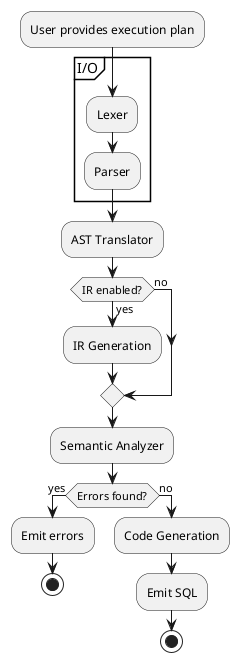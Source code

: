 
@startuml
:User provides execution plan;
partition I/O {
	:Lexer;
	:Parser;
}

:AST Translator;
if (IR enabled?) then (yes)
	:IR Generation;
else (no)
endif

:Semantic Analyzer;
if (Errors found?) then (yes)
	:Emit errors;
	stop
else (no)
	:Code Generation;
	:Emit SQL;
	stop
endif
@enduml

